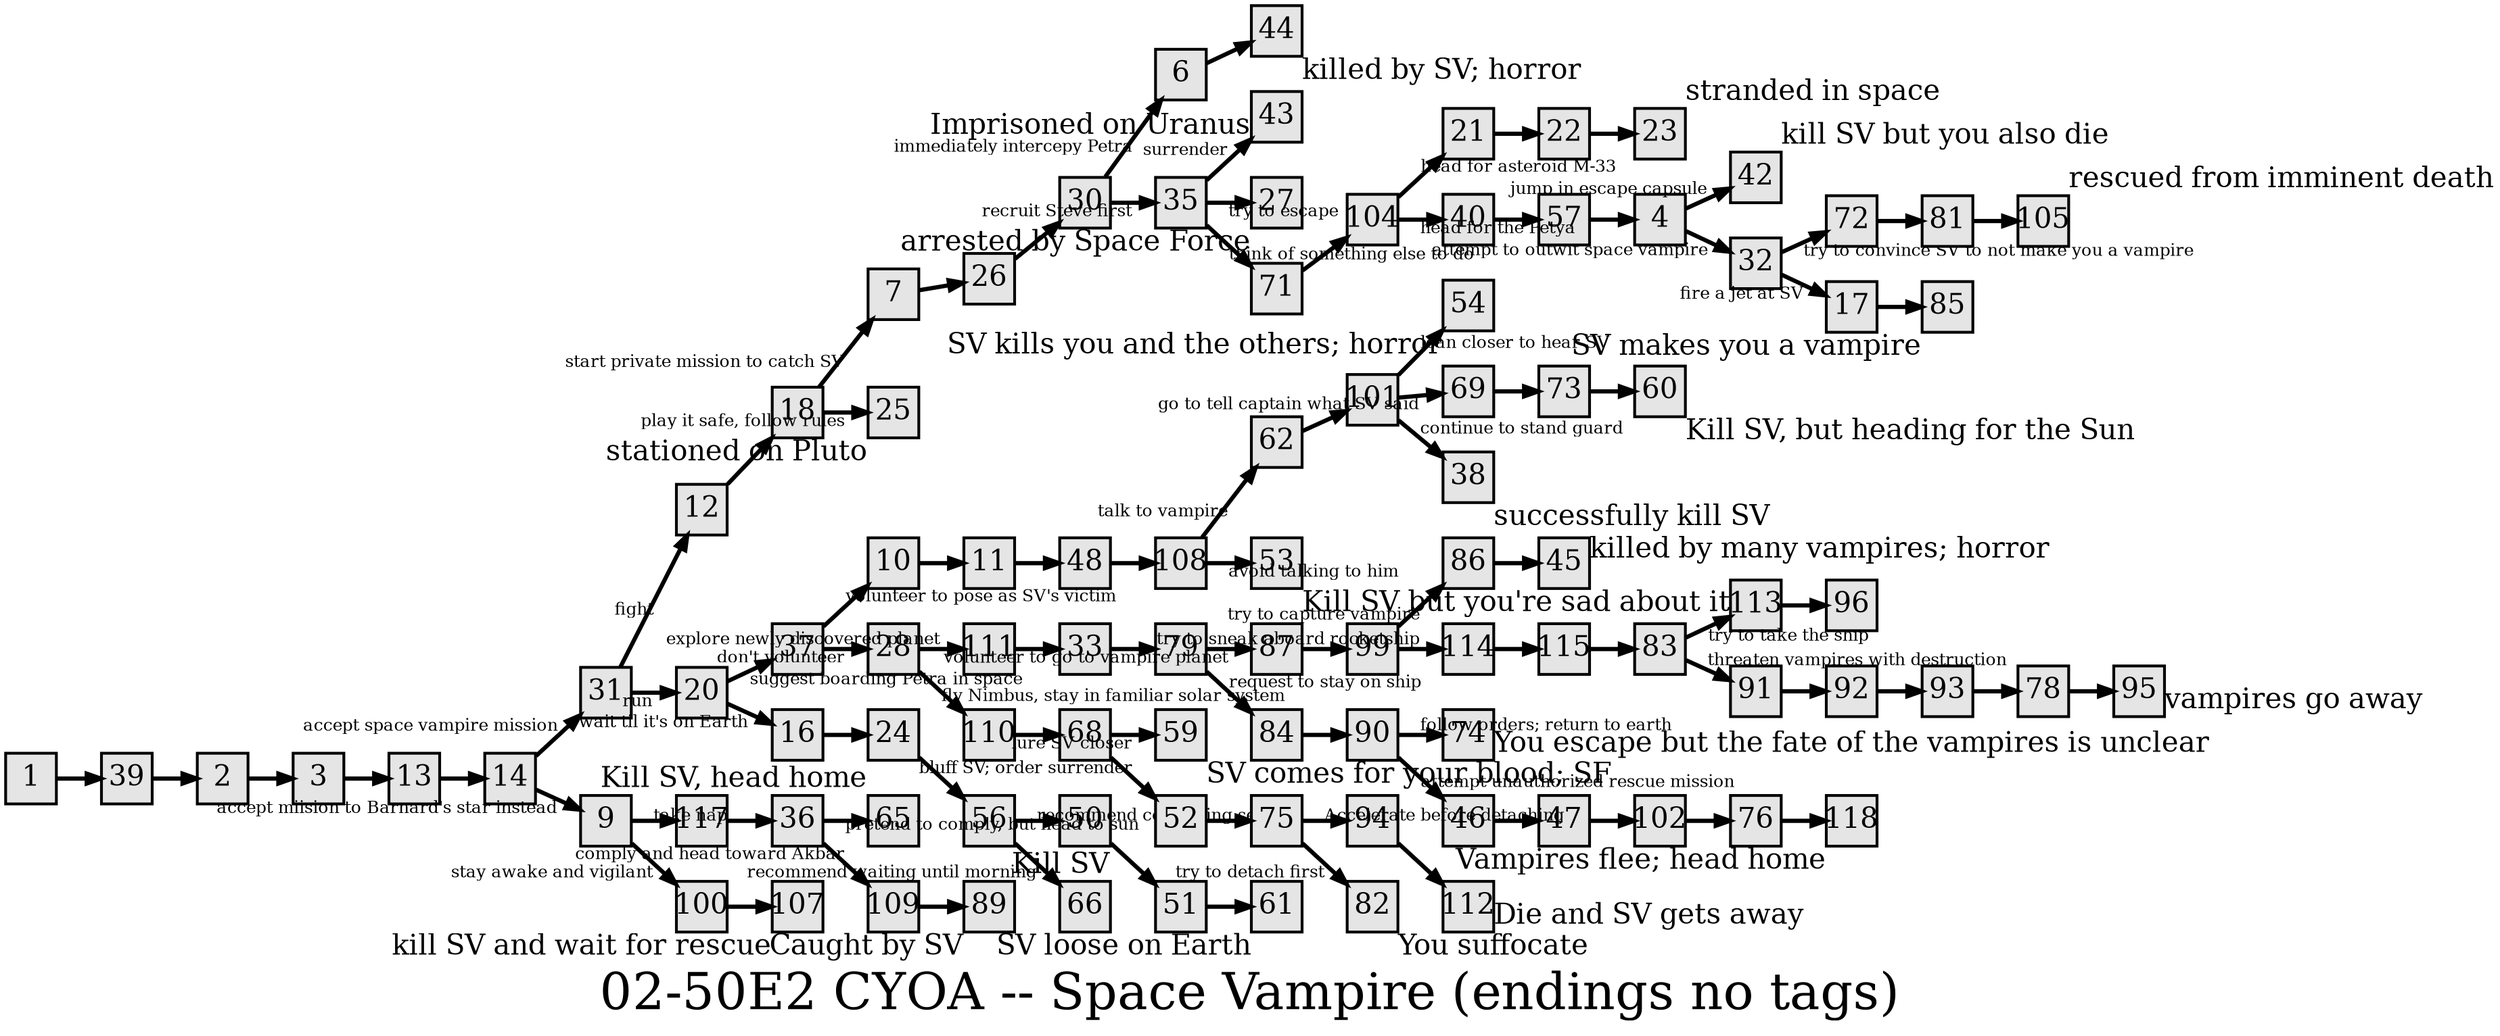 digraph g{
  graph [ label="02-50E2 CYOA -- Space Vampire (endings no tags)" rankdir=LR, ordering=out, fontsize=36, nodesep="0.35", ranksep="0.45"];
  node  [shape=rect, penwidth=2, fontsize=20, style=filled, fillcolor=grey90, margin="0,0", labelfloat=true, regular=true, fixedsize=true];
  edge  [labelfloat=true, penwidth=3, fontsize=12];
  // ---;
  // group  : Katz;
  // id     : 02-50;
  // gbid   : 485;
  // series : CYOA;
  // title  : Space Vampire;
  // author : Edward Packard;
  // credit:;
  // - name : Ryan Leach;
  // role : encoder;
  // date : 2017-09-05;
  // - name : Jeremy Douglass;
  // role : editor;
  // date : 2017-10-19;
  // render:;
  // - name   : small;
  // styles : gvStyles-small.txt;
  // engine : dot;
  // comment: >;
  
  // ---;
  
  // From | To | Label;
  
  1 -> 39;
  2 -> 3;
  3 -> 13;
  4 -> 42	[ xlabel="jump in escape capsule" ];
  4 -> 32	[ xlabel="attempt to outwit space vampire" ];
  6 -> 44;
  7 -> 26;
  9 -> 117	[ xlabel="take nap" ];
  9 -> 100	[ xlabel="stay awake and vigilant" ];
  10 -> 11;
  11 -> 48;
  12 -> 18;
  13 -> 14;
  14 -> 31	[ xlabel="accept space vampire mission" ];
  14 -> 9	[ xlabel="accept miision to Barnard's star instead" ];
  16 -> 24;
  17 -> 85;
  18 -> 7	[ xlabel="start private mission to catch SV" ];
  18 -> 25	[ xlabel="play it safe, follow rules" ];
  20 -> 37	[ xlabel="suggest boarding Petra in space" ];
  20 -> 16	[ xlabel="wait til it's on Earth" ];
  21 -> 22;
  22 -> 23;
  23	[ xlabel="stranded in space" ];
  24 -> 56;
  25	[ xlabel="stationed on Pluto" ];
  26 -> 30;
  27	[ xlabel="arrested by Space Force" ];
  28 -> 111	[ xlabel="explore newly discovered planet" ];
  28 -> 110	[ xlabel="fly Nimbus, stay in familiar solar system" ];
  30 -> 6	[ xlabel="immediately intercepy Petra" ];
  30 -> 35	[ xlabel="recruit Steve first" ];
  31 -> 12	[ xlabel="fight" ];
  31 -> 20	[ xlabel="run" ];
  32 -> 72	[ xlabel="try to convince SV to not make you a vampire" ];
  32 -> 17	[ xlabel="fire a jet at SV" ];
  33 -> 79;
  35 -> 43	[ xlabel="surrender" ];
  35 -> 27	[ xlabel="try to escape" ];
  35 -> 71	[ xlabel="think of something else to do" ];
  36 -> 65	[ xlabel="pretend to comply, but head to sun" ];
  36 -> 109	[ xlabel="comply and head toward Akbar" ];
  37 -> 10	[ xlabel="volunteer to pose as SV's victim" ];
  37 -> 28	[ xlabel="don't volunteer" ];
  38	[ xlabel="successfully kill SV" ];
  39 -> 2;
  40 -> 57;
  42	[ xlabel="kill SV but you also die" ];
  43	[ xlabel="Imprisoned on Uranus" ];
  44	[ xlabel="killed by SV; horror" ];
  45	[ xlabel="killed by many vampires; horror" ];
  46 -> 47;
  47 -> 102;
  48 -> 108;
  50 -> 51;
  51 -> 61;
  52 -> 75;
  53	[ xlabel="Kill SV but you're sad about it" ];
  54	[ xlabel="SV kills you and the others; horror" ];
  56 -> 50	[ xlabel="recommend continuing search" ];
  56 -> 66	[ xlabel="recommend waiting until morning" ];
  57 -> 4;
  59	[ xlabel="SV comes for your blood; SF" ];
  60	[ xlabel="Kill SV, but heading for the Sun" ];
  61	[ xlabel="SV loose on Earth" ];
  62 -> 101;
  65	[ xlabel="Kill SV, head home" ];
  66	[ xlabel="Kill SV" ];
  68 -> 59	[ xlabel="lure SV closer" ];
  68 -> 52	[ xlabel="bluff SV; order surrender" ];
  69 -> 73;
  71 -> 104;
  72 -> 81;
  73 -> 60;
  74	[ xlabel="You escape but the fate of the vampires is unclear" ];
  75 -> 94	[ xlabel="Accelerate before detaching" ];
  75 -> 82	[ xlabel="try to detach first" ];
  76 -> 118;
  78 -> 95;
  79 -> 87	[ xlabel="volunteer to go to vampire planet" ];
  79 -> 84	[ xlabel="request to stay on ship" ];
  81 -> 105;
  82	[ xlabel="You suffocate" ];
  83 -> 113	[ xlabel="try to take the ship" ];
  83 -> 91	[ xlabel="threaten vampires with destruction" ];
  84 -> 90;
  85	[ xlabel="SV makes you a vampire" ];
  86 -> 45;
  87 -> 99;
  89	[ xlabel="Caught by SV" ];
  90 -> 74	[ xlabel="follow orders; return to earth" ];
  90 -> 46	[ xlabel="attempt unauthorized rescue mission" ];
  91 -> 92;
  92 -> 93;
  93 -> 78;
  94 -> 112;
  95	[ xlabel="vampires go away" ];
  96;
  99 -> 86	[ xlabel="try to capture vampire" ];
  99 -> 114	[ xlabel="try to sneak aboard rocketship" ];
  100 -> 107;
  101 -> 54	[ xlabel="lean closer to hear SV" ];
  101 -> 69	[ xlabel="go to tell captain what SV said" ];
  101 -> 38	[ xlabel="continue to stand guard" ];
  102 -> 76;
  104 -> 21	[ xlabel="head for asteroid M-33" ];
  104 -> 40	[ xlabel="head for the Petya" ];
  105	[ xlabel="rescued from imminent death" ];
  107	[ xlabel="kill SV and wait for rescue" ];
  108 -> 62	[ xlabel="talk to vampire" ];
  108 -> 53	[ xlabel="avoid talking to him" ];
  109 -> 89;
  110 -> 68;
  111 -> 33;
  112	[ xlabel="Die and SV gets away" ];
  113 -> 96;
  114 -> 115;
  115 -> 83;
  117 -> 36;
  118	[ xlabel="Vampires flee; head home" ];
}

